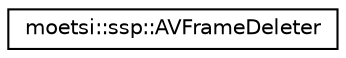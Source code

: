 digraph "Graphical Class Hierarchy"
{
 // LATEX_PDF_SIZE
  edge [fontname="Helvetica",fontsize="10",labelfontname="Helvetica",labelfontsize="10"];
  node [fontname="Helvetica",fontsize="10",shape=record];
  rankdir="LR";
  Node0 [label="moetsi::ssp::AVFrameDeleter",height=0.2,width=0.4,color="black", fillcolor="white", style="filled",URL="$structmoetsi_1_1ssp_1_1AVFrameDeleter.html",tooltip=" "];
}
